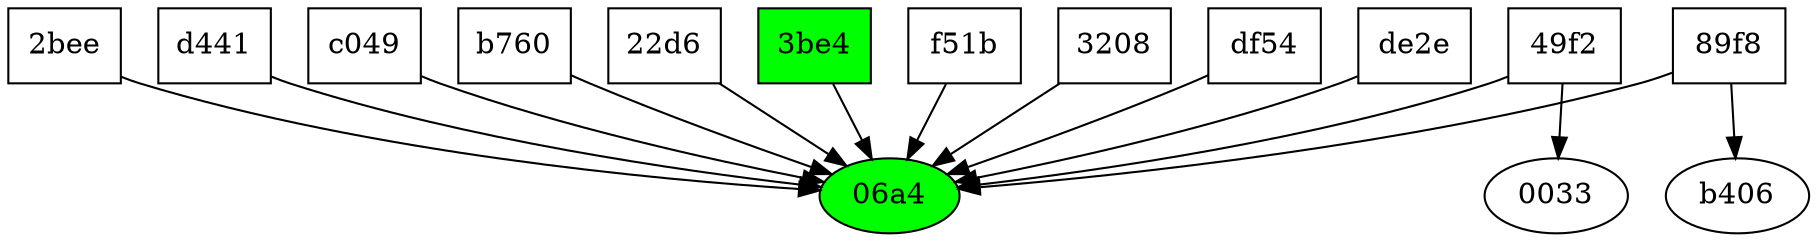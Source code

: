 digraph {
	"22d6" [shape=box]
	"06a4" [fillcolor=green fontcolor=black style=filled]
	"22d6" -> "06a4"
	"3be4" [fillcolor=green fontcolor=black shape=box style=filled]
	"06a4" [fillcolor=green fontcolor=black style=filled]
	"3be4" -> "06a4"
	"49f2" [shape=box]
	"06a4" [fillcolor=green fontcolor=black style=filled]
	"49f2" -> "06a4"
	0033
	"49f2" -> 0033
	f51b [shape=box]
	"06a4" [fillcolor=green fontcolor=black style=filled]
	f51b -> "06a4"
	3208 [shape=box]
	"06a4" [fillcolor=green fontcolor=black style=filled]
	3208 -> "06a4"
	df54 [shape=box]
	"06a4" [fillcolor=green fontcolor=black style=filled]
	df54 -> "06a4"
	de2e [shape=box]
	"06a4" [fillcolor=green fontcolor=black style=filled]
	de2e -> "06a4"
	"2bee" [shape=box]
	"06a4" [fillcolor=green fontcolor=black style=filled]
	"2bee" -> "06a4"
	"89f8" [shape=box]
	b406
	"89f8" -> b406
	"06a4" [fillcolor=green fontcolor=black style=filled]
	"89f8" -> "06a4"
	d441 [shape=box]
	"06a4" [fillcolor=green fontcolor=black style=filled]
	d441 -> "06a4"
	c049 [shape=box]
	"06a4" [fillcolor=green fontcolor=black style=filled]
	c049 -> "06a4"
	b760 [shape=box]
	"06a4" [fillcolor=green fontcolor=black style=filled]
	b760 -> "06a4"
}
